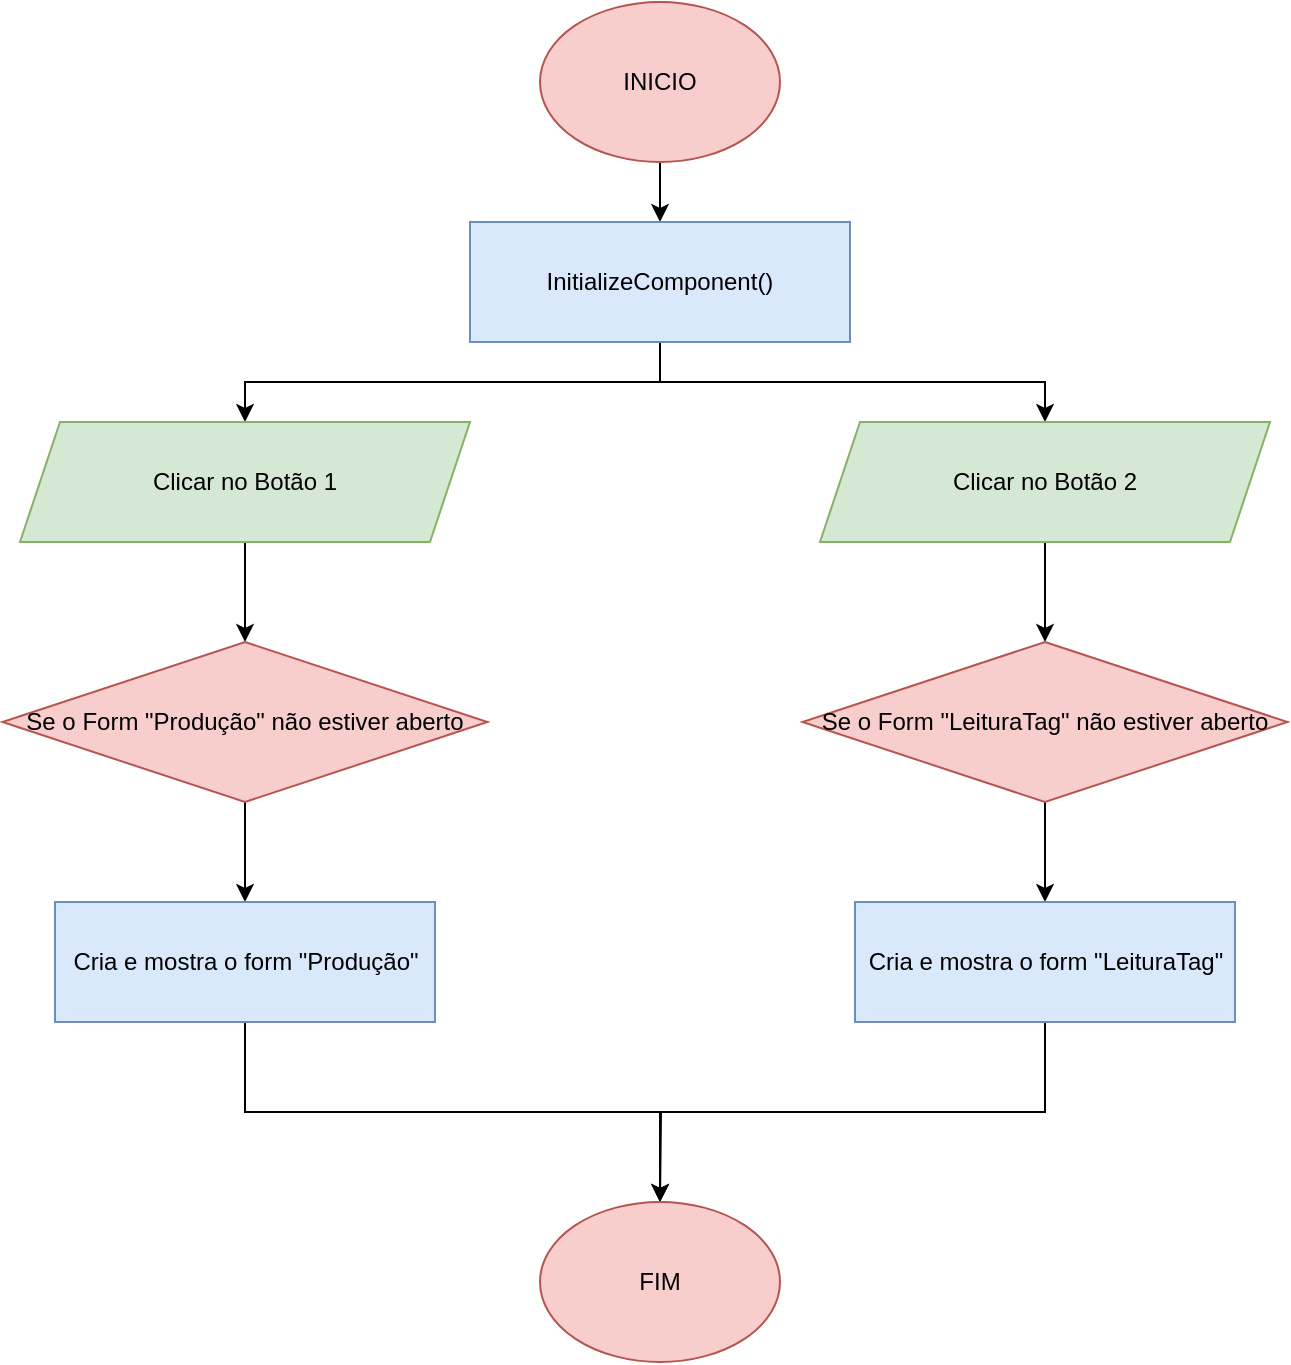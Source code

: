 <mxfile version="24.4.8" type="device">
  <diagram id="C5RBs43oDa-KdzZeNtuy" name="Page-1">
    <mxGraphModel dx="1909" dy="1013" grid="1" gridSize="10" guides="1" tooltips="1" connect="1" arrows="1" fold="1" page="1" pageScale="1" pageWidth="827" pageHeight="1169" math="0" shadow="0">
      <root>
        <mxCell id="WIyWlLk6GJQsqaUBKTNV-0" />
        <mxCell id="WIyWlLk6GJQsqaUBKTNV-1" parent="WIyWlLk6GJQsqaUBKTNV-0" />
        <mxCell id="EiIt_3fmr46Ddawl57L8-7" style="edgeStyle=orthogonalEdgeStyle;rounded=0;orthogonalLoop=1;jettySize=auto;html=1;exitX=0.5;exitY=1;exitDx=0;exitDy=0;entryX=0.5;entryY=0;entryDx=0;entryDy=0;" edge="1" parent="WIyWlLk6GJQsqaUBKTNV-1" source="EiIt_3fmr46Ddawl57L8-0" target="EiIt_3fmr46Ddawl57L8-1">
          <mxGeometry relative="1" as="geometry" />
        </mxCell>
        <mxCell id="EiIt_3fmr46Ddawl57L8-0" value="INICIO" style="ellipse;whiteSpace=wrap;html=1;fillColor=#f8cecc;strokeColor=#b85450;" vertex="1" parent="WIyWlLk6GJQsqaUBKTNV-1">
          <mxGeometry x="340" y="50" width="120" height="80" as="geometry" />
        </mxCell>
        <mxCell id="EiIt_3fmr46Ddawl57L8-8" style="edgeStyle=orthogonalEdgeStyle;rounded=0;orthogonalLoop=1;jettySize=auto;html=1;exitX=0.5;exitY=1;exitDx=0;exitDy=0;entryX=0.5;entryY=0;entryDx=0;entryDy=0;" edge="1" parent="WIyWlLk6GJQsqaUBKTNV-1" source="EiIt_3fmr46Ddawl57L8-1" target="EiIt_3fmr46Ddawl57L8-2">
          <mxGeometry relative="1" as="geometry" />
        </mxCell>
        <mxCell id="EiIt_3fmr46Ddawl57L8-9" style="edgeStyle=orthogonalEdgeStyle;rounded=0;orthogonalLoop=1;jettySize=auto;html=1;exitX=0.5;exitY=1;exitDx=0;exitDy=0;" edge="1" parent="WIyWlLk6GJQsqaUBKTNV-1" source="EiIt_3fmr46Ddawl57L8-1" target="EiIt_3fmr46Ddawl57L8-3">
          <mxGeometry relative="1" as="geometry" />
        </mxCell>
        <mxCell id="EiIt_3fmr46Ddawl57L8-1" value="InitializeComponent()" style="rounded=0;whiteSpace=wrap;html=1;fillColor=#dae8fc;strokeColor=#6c8ebf;" vertex="1" parent="WIyWlLk6GJQsqaUBKTNV-1">
          <mxGeometry x="305" y="160" width="190" height="60" as="geometry" />
        </mxCell>
        <mxCell id="EiIt_3fmr46Ddawl57L8-10" style="edgeStyle=orthogonalEdgeStyle;rounded=0;orthogonalLoop=1;jettySize=auto;html=1;exitX=0.5;exitY=1;exitDx=0;exitDy=0;entryX=0.5;entryY=0;entryDx=0;entryDy=0;" edge="1" parent="WIyWlLk6GJQsqaUBKTNV-1" source="EiIt_3fmr46Ddawl57L8-2" target="EiIt_3fmr46Ddawl57L8-4">
          <mxGeometry relative="1" as="geometry" />
        </mxCell>
        <mxCell id="EiIt_3fmr46Ddawl57L8-2" value="Clicar no Botão 1" style="shape=parallelogram;perimeter=parallelogramPerimeter;whiteSpace=wrap;html=1;fixedSize=1;fillColor=#d5e8d4;strokeColor=#82b366;" vertex="1" parent="WIyWlLk6GJQsqaUBKTNV-1">
          <mxGeometry x="80" y="260" width="225" height="60" as="geometry" />
        </mxCell>
        <mxCell id="EiIt_3fmr46Ddawl57L8-11" style="edgeStyle=orthogonalEdgeStyle;rounded=0;orthogonalLoop=1;jettySize=auto;html=1;exitX=0.5;exitY=1;exitDx=0;exitDy=0;entryX=0.5;entryY=0;entryDx=0;entryDy=0;" edge="1" parent="WIyWlLk6GJQsqaUBKTNV-1" source="EiIt_3fmr46Ddawl57L8-3" target="EiIt_3fmr46Ddawl57L8-6">
          <mxGeometry relative="1" as="geometry" />
        </mxCell>
        <mxCell id="EiIt_3fmr46Ddawl57L8-3" value="Clicar no Botão 2" style="shape=parallelogram;perimeter=parallelogramPerimeter;whiteSpace=wrap;html=1;fixedSize=1;fillColor=#d5e8d4;strokeColor=#82b366;" vertex="1" parent="WIyWlLk6GJQsqaUBKTNV-1">
          <mxGeometry x="480" y="260" width="225" height="60" as="geometry" />
        </mxCell>
        <mxCell id="EiIt_3fmr46Ddawl57L8-14" style="edgeStyle=orthogonalEdgeStyle;rounded=0;orthogonalLoop=1;jettySize=auto;html=1;exitX=0.5;exitY=1;exitDx=0;exitDy=0;entryX=0.5;entryY=0;entryDx=0;entryDy=0;" edge="1" parent="WIyWlLk6GJQsqaUBKTNV-1" source="EiIt_3fmr46Ddawl57L8-4" target="EiIt_3fmr46Ddawl57L8-12">
          <mxGeometry relative="1" as="geometry" />
        </mxCell>
        <mxCell id="EiIt_3fmr46Ddawl57L8-4" value="Se o Form &quot;Produção&quot; não estiver aberto" style="rhombus;whiteSpace=wrap;html=1;fillColor=#f8cecc;strokeColor=#b85450;" vertex="1" parent="WIyWlLk6GJQsqaUBKTNV-1">
          <mxGeometry x="71.25" y="370" width="242.5" height="80" as="geometry" />
        </mxCell>
        <mxCell id="EiIt_3fmr46Ddawl57L8-15" style="edgeStyle=orthogonalEdgeStyle;rounded=0;orthogonalLoop=1;jettySize=auto;html=1;exitX=0.5;exitY=1;exitDx=0;exitDy=0;entryX=0.5;entryY=0;entryDx=0;entryDy=0;" edge="1" parent="WIyWlLk6GJQsqaUBKTNV-1" source="EiIt_3fmr46Ddawl57L8-6" target="EiIt_3fmr46Ddawl57L8-13">
          <mxGeometry relative="1" as="geometry" />
        </mxCell>
        <mxCell id="EiIt_3fmr46Ddawl57L8-6" value="Se o Form &quot;LeituraTag&quot; não estiver aberto" style="rhombus;whiteSpace=wrap;html=1;fillColor=#f8cecc;strokeColor=#b85450;" vertex="1" parent="WIyWlLk6GJQsqaUBKTNV-1">
          <mxGeometry x="471.25" y="370" width="242.5" height="80" as="geometry" />
        </mxCell>
        <mxCell id="EiIt_3fmr46Ddawl57L8-17" style="edgeStyle=orthogonalEdgeStyle;rounded=0;orthogonalLoop=1;jettySize=auto;html=1;exitX=0.5;exitY=1;exitDx=0;exitDy=0;entryX=0.5;entryY=0;entryDx=0;entryDy=0;" edge="1" parent="WIyWlLk6GJQsqaUBKTNV-1" source="EiIt_3fmr46Ddawl57L8-12" target="EiIt_3fmr46Ddawl57L8-16">
          <mxGeometry relative="1" as="geometry" />
        </mxCell>
        <mxCell id="EiIt_3fmr46Ddawl57L8-12" value="Cria e mostra o form &quot;Produção&quot;" style="rounded=0;whiteSpace=wrap;html=1;fillColor=#dae8fc;strokeColor=#6c8ebf;" vertex="1" parent="WIyWlLk6GJQsqaUBKTNV-1">
          <mxGeometry x="97.5" y="500" width="190" height="60" as="geometry" />
        </mxCell>
        <mxCell id="EiIt_3fmr46Ddawl57L8-18" style="edgeStyle=orthogonalEdgeStyle;rounded=0;orthogonalLoop=1;jettySize=auto;html=1;exitX=0.5;exitY=1;exitDx=0;exitDy=0;" edge="1" parent="WIyWlLk6GJQsqaUBKTNV-1" source="EiIt_3fmr46Ddawl57L8-13">
          <mxGeometry relative="1" as="geometry">
            <mxPoint x="400.0" y="650" as="targetPoint" />
          </mxGeometry>
        </mxCell>
        <mxCell id="EiIt_3fmr46Ddawl57L8-13" value="Cria e mostra o form &quot;LeituraTag&quot;" style="rounded=0;whiteSpace=wrap;html=1;fillColor=#dae8fc;strokeColor=#6c8ebf;" vertex="1" parent="WIyWlLk6GJQsqaUBKTNV-1">
          <mxGeometry x="497.5" y="500" width="190" height="60" as="geometry" />
        </mxCell>
        <mxCell id="EiIt_3fmr46Ddawl57L8-16" value="FIM" style="ellipse;whiteSpace=wrap;html=1;fillColor=#f8cecc;strokeColor=#b85450;" vertex="1" parent="WIyWlLk6GJQsqaUBKTNV-1">
          <mxGeometry x="340" y="650" width="120" height="80" as="geometry" />
        </mxCell>
      </root>
    </mxGraphModel>
  </diagram>
</mxfile>
